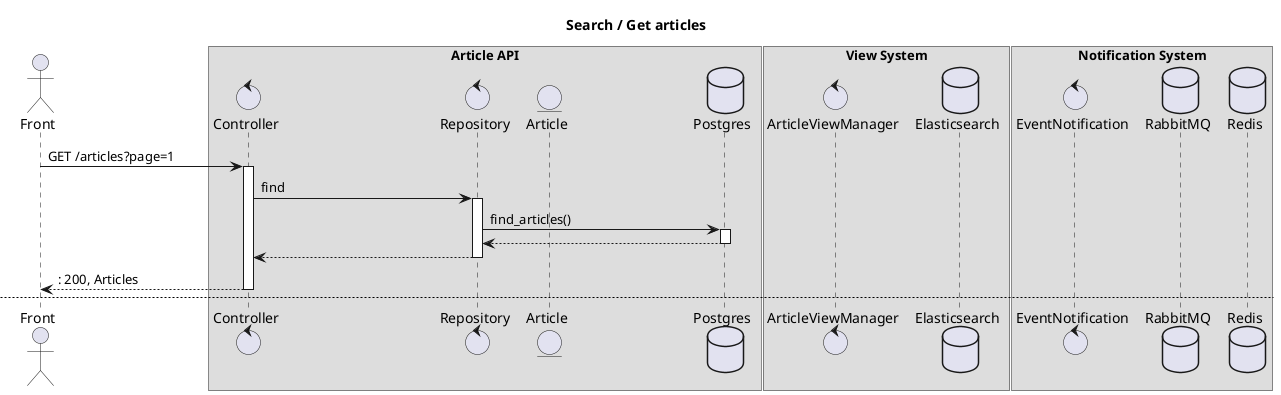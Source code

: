 @startuml

title Search / Get articles

actor Front
box Article API
    control Controller
    control Repository
    entity Article
    database Postgres
endbox
box View System
    control ArticleViewManager
    database Elasticsearch
endbox
box Notification System
    control EventNotification
    database RabbitMQ
    database Redis
endbox

Front -> Controller++: GET /articles?page=1
    Controller -> Repository++: find
        Repository -> Postgres++: find_articles()
        return
    return
return: 200, Articles

newpage Create / Update Article

Front -> Controller: POST /article
    activate Controller
    Controller -> Controller: Convert dto to Entity
    Controller -> Controller: Check Authorization
    alt Authorize
        Controller -> Repository++: upsert(entity)
            Repository -> Postgres++: upsert_article
            return
        return
        Controller -> Controller: Convert to dto
        Front <-- Controller: 200, New Article
    else not authorize
        Front <-- Controller: 403, "Forbidden"
    end
    Controller -> EventNotification: raiseEvent(ArticleUpdate)
        deactivate Controller
        activate EventNotification
        EventNotification ->> RabbitMQ
        deactivate EventNotification
        ...
RabbitMQ -->> EventNotification++
    EventNotification ->> : Send Email
    EventNotification ->> Redis : Push Event Notification
return <<ACK>>

newpage get one article by id

Front -> Controller: GET /article/{article}
    activate Controller
    Controller -> Repository++: findById()
        Repository -> Postgres++: find_article_by_id()
        return
    return
    Controller -> Controller: Check Authorization

    alt Authorize
        Controller -> ArticleViewManager++: getViewsCount(Article)
            ArticleViewManager -> Elasticsearch++
            return
        return
        Controller -> Controller: Convert Article and Views to dto
        Front <<-- Controller: 200, Article
    else not authorize
        Front <<-- Controller: 403, "Forbidden"
    end
    Controller -> ArticleViewManager++: increment the view counter
        ArticleViewManager -> Elasticsearch++
        return
    return
deactivate Controller

newpage get article versions by id

Front -> Controller: GET /articles/{article}/versions
    activate Controller
    Controller -> Controller: Check Authorization
    alt Authorize
        Controller -> Repository++: findVersionsByVersionId
            Repository -> Postgres++: find_articles_versions_by_version_id
            return
        return
        Controller -> Controller: Convert to dto
        Front <-- Controller: 200, Articles versions
    else not authorize
        Front <-- Controller: 403, "Forbidden"
    end
deactivate Controller
@enduml